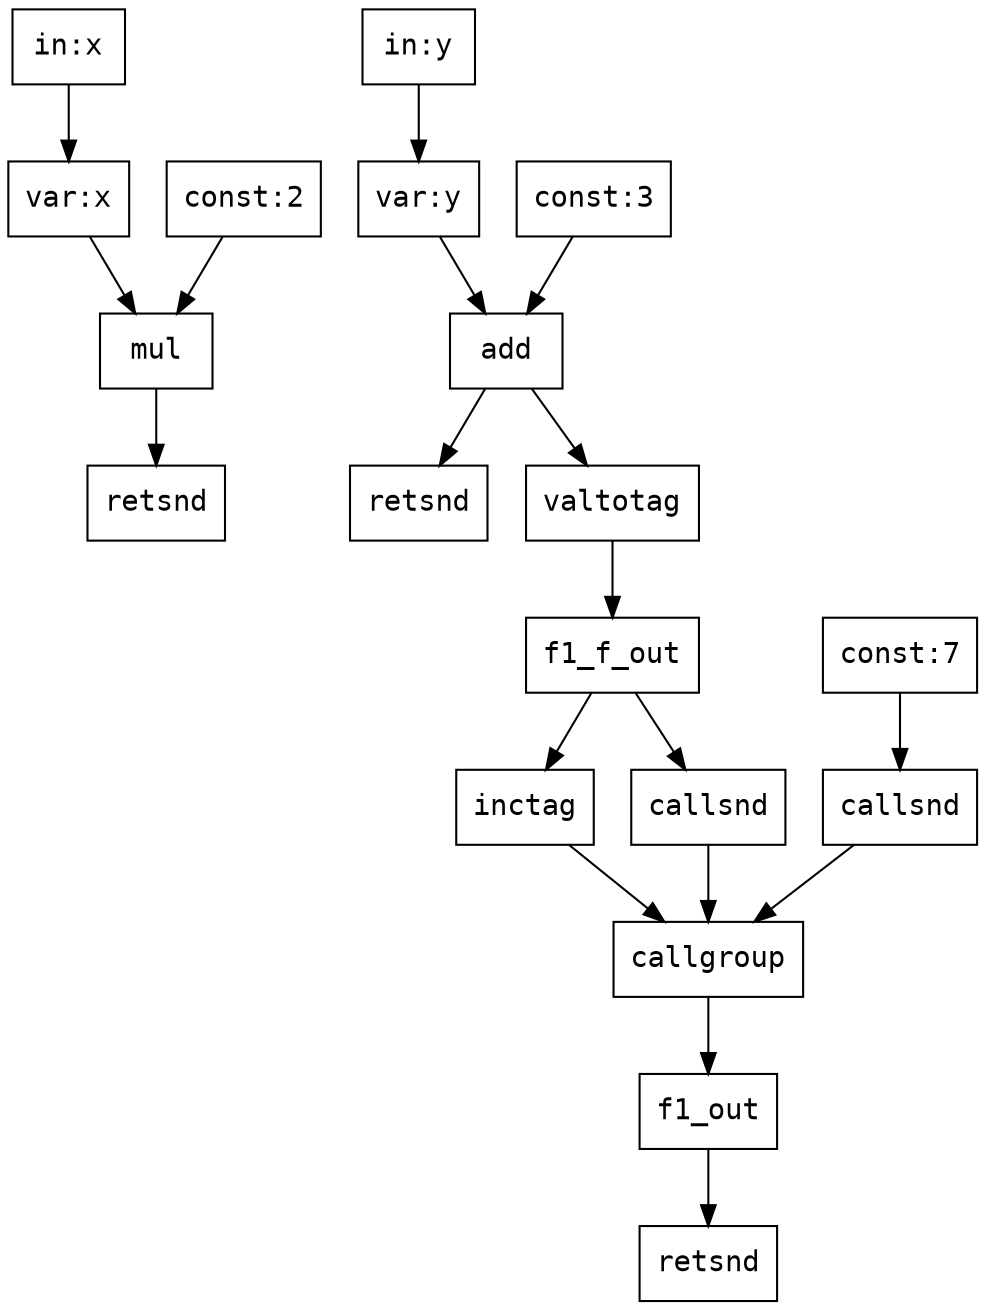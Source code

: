 digraph Dataflow {
  node [shape=record,fontname="Courier"];
  "f0_in_x" [label="in:x"];
  "f0_l_out" [label="var:x"];
  "f0_in_x" -> "f0_l_out";
  "f0_r_out" [label="const:2"];
  "f0_out" [label="mul"];
  "f0_l_out" -> "f0_out";
  "f0_r_out" -> "f0_out";
  "f0_retsnd" [label="retsnd"];
  "f0_out" -> "f0_retsnd";
  "f1fLam_in_y" [label="in:y"];
  "f1fLam_l_out" [label="var:y"];
  "f1fLam_in_y" -> "f1fLam_l_out";
  "f1fLam_r_out" [label="const:3"];
  "f1fLam_out" [label="add"];
  "f1fLam_l_out" -> "f1fLam_out";
  "f1fLam_r_out" -> "f1fLam_out";
  "f1fLam_retsnd" [label="retsnd"];
  "f1fLam_out" -> "f1fLam_retsnd";
  "f1_f" [label="valtotag"];
  "f1fLam_out" -> "f1_f";
  "f1_f" -> "f1_f_out";
  "f1_x_out" [label="const:7"];
  "f1_inctag" [label="inctag"];
  "f1_f_out" -> "f1_inctag";
  "f1_cg" [label="callgroup"];
  "f1_inctag" -> "f1_cg";
  "f1_cg_snd_fun" [label="callsnd"];
  "f1_f_out" -> "f1_cg_snd_fun";
  "f1_cg_snd_fun" -> "f1_cg";
  "f1_cg_snd_arg" [label="callsnd"];
  "f1_x_out" -> "f1_cg_snd_arg";
  "f1_cg_snd_arg" -> "f1_cg";
  "f1_cg" -> "f1_out";
  "f1_retsnd" [label="retsnd"];
  "f1_out" -> "f1_retsnd";
}
